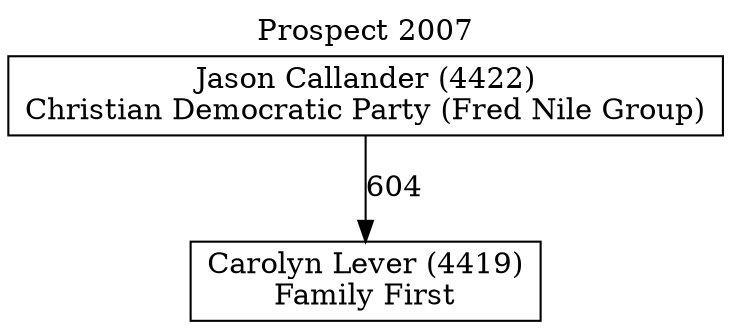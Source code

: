 // House preference flow
digraph "Carolyn Lever (4419)_Prospect_2007" {
	graph [label="Prospect 2007" labelloc=t mclimit=10]
	node [shape=box]
	"Carolyn Lever (4419)" [label="Carolyn Lever (4419)
Family First"]
	"Jason Callander (4422)" [label="Jason Callander (4422)
Christian Democratic Party (Fred Nile Group)"]
	"Jason Callander (4422)" -> "Carolyn Lever (4419)" [label=604]
}
